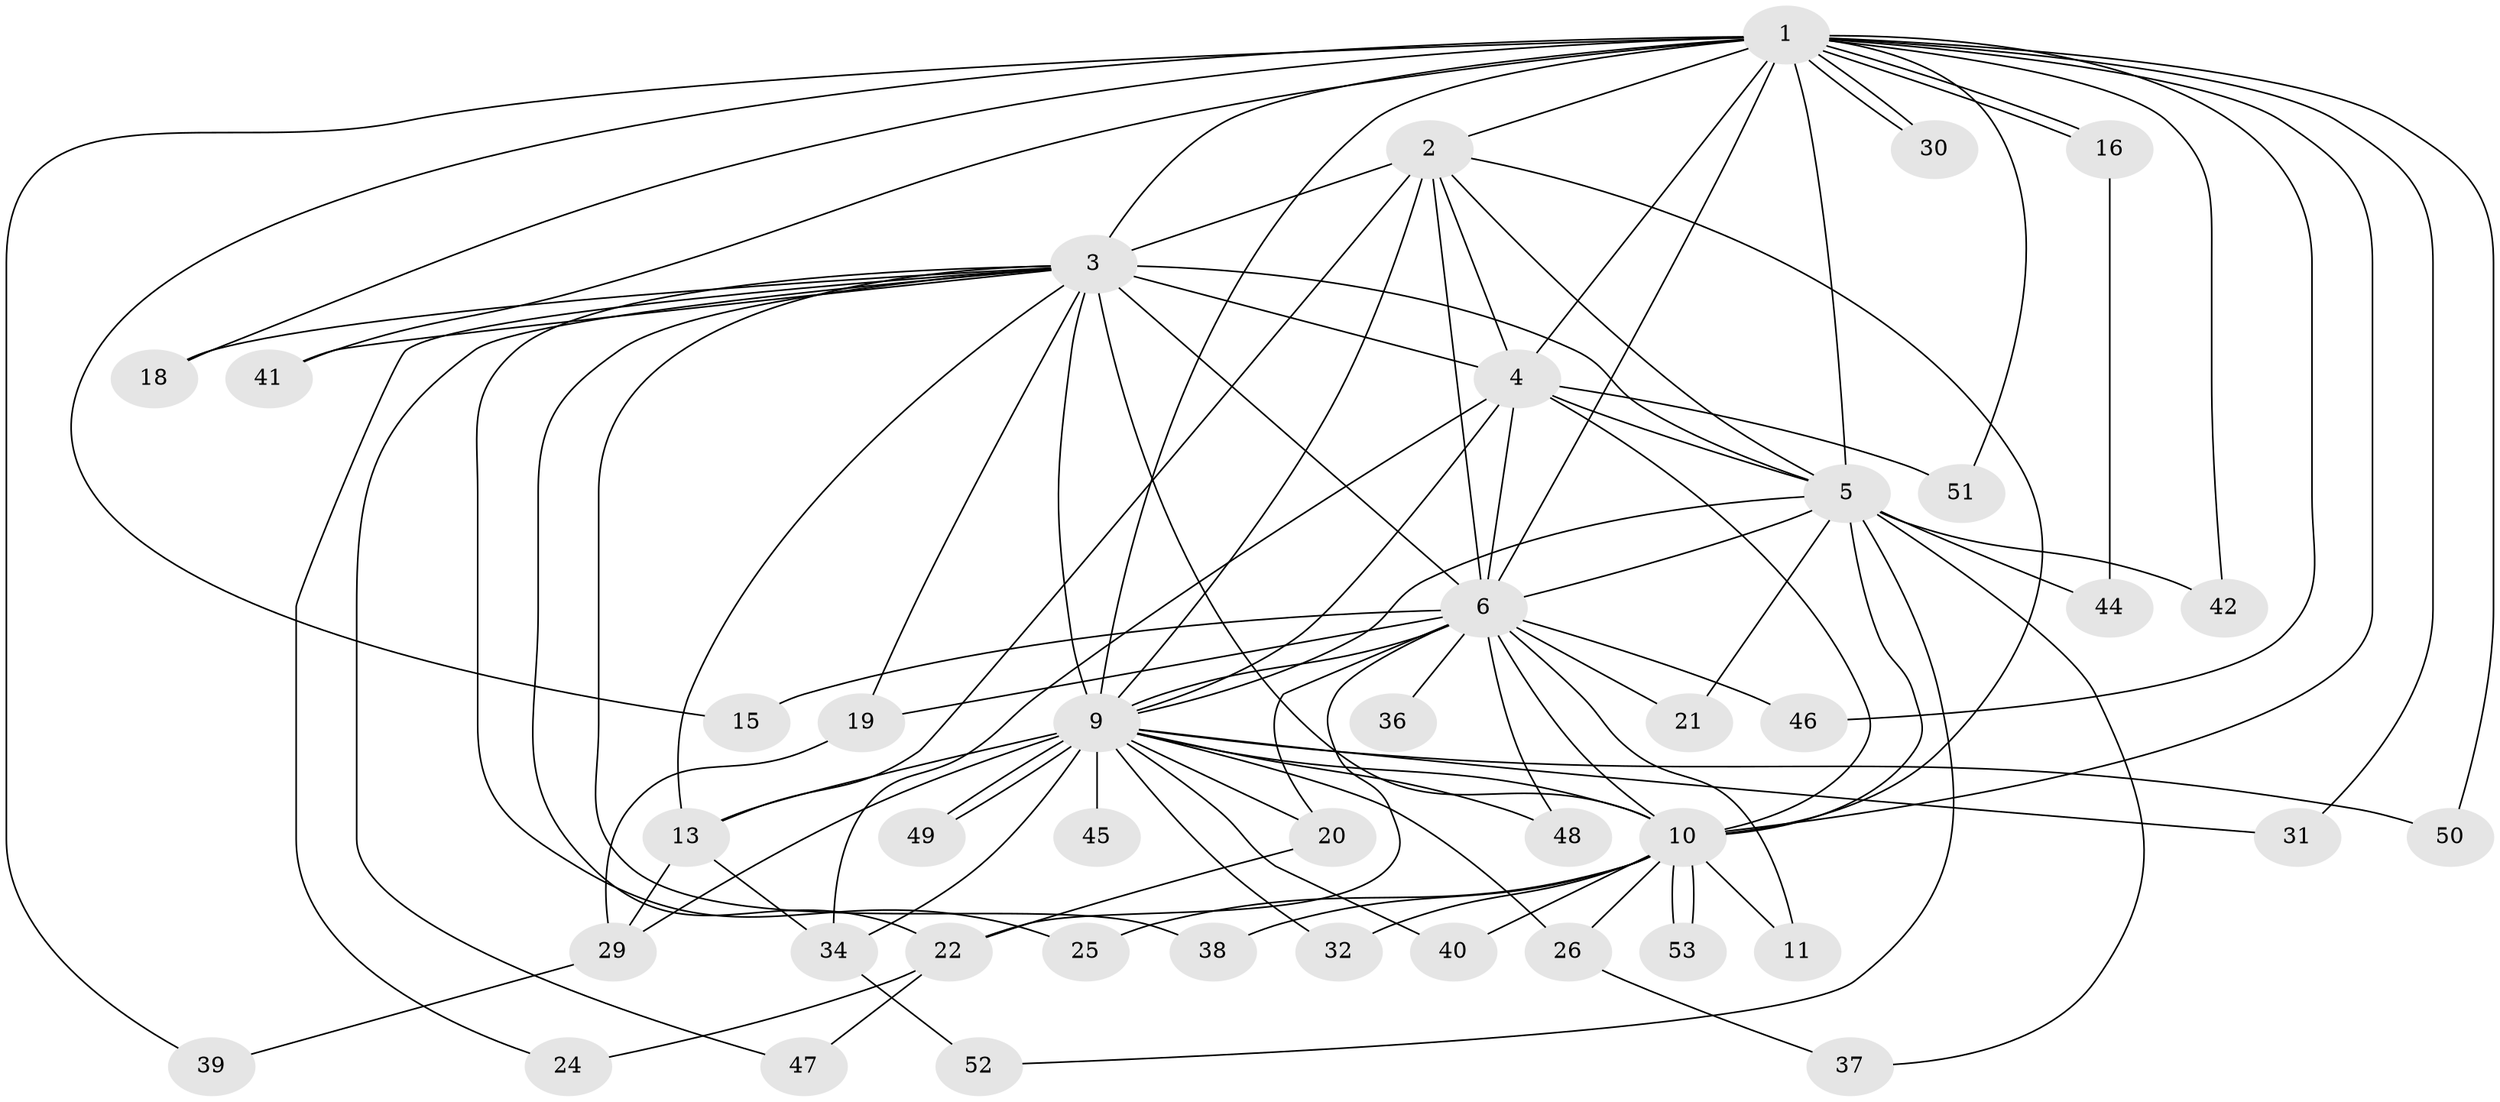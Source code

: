 // Generated by graph-tools (version 1.1) at 2025/51/02/27/25 19:51:52]
// undirected, 42 vertices, 98 edges
graph export_dot {
graph [start="1"]
  node [color=gray90,style=filled];
  1 [super="+23"];
  2 [super="+14"];
  3 [super="+8"];
  4 [super="+17"];
  5 [super="+12"];
  6 [super="+7"];
  9 [super="+35"];
  10 [super="+28"];
  11;
  13;
  15;
  16;
  18;
  19;
  20;
  21;
  22 [super="+27"];
  24;
  25;
  26;
  29 [super="+33"];
  30;
  31;
  32;
  34 [super="+43"];
  36;
  37;
  38;
  39;
  40;
  41;
  42;
  44;
  45;
  46;
  47;
  48;
  49;
  50;
  51;
  52;
  53;
  1 -- 2;
  1 -- 3 [weight=2];
  1 -- 4;
  1 -- 5;
  1 -- 6 [weight=3];
  1 -- 9;
  1 -- 10;
  1 -- 15;
  1 -- 16;
  1 -- 16;
  1 -- 18;
  1 -- 30;
  1 -- 30;
  1 -- 31;
  1 -- 39;
  1 -- 42;
  1 -- 46;
  1 -- 50;
  1 -- 51;
  1 -- 41;
  2 -- 3 [weight=2];
  2 -- 4;
  2 -- 5;
  2 -- 6 [weight=2];
  2 -- 9;
  2 -- 10;
  2 -- 13;
  3 -- 4 [weight=2];
  3 -- 5 [weight=2];
  3 -- 6 [weight=4];
  3 -- 9 [weight=2];
  3 -- 10 [weight=2];
  3 -- 13;
  3 -- 18;
  3 -- 24;
  3 -- 25;
  3 -- 38;
  3 -- 41;
  3 -- 47;
  3 -- 19;
  3 -- 22;
  4 -- 5 [weight=2];
  4 -- 6 [weight=2];
  4 -- 9;
  4 -- 10 [weight=2];
  4 -- 51;
  4 -- 34;
  5 -- 6 [weight=2];
  5 -- 9;
  5 -- 10;
  5 -- 21;
  5 -- 37;
  5 -- 42;
  5 -- 44;
  5 -- 52;
  6 -- 9 [weight=2];
  6 -- 10 [weight=2];
  6 -- 11;
  6 -- 36 [weight=2];
  6 -- 46;
  6 -- 15;
  6 -- 19;
  6 -- 20;
  6 -- 21;
  6 -- 22;
  6 -- 48;
  9 -- 10 [weight=2];
  9 -- 13;
  9 -- 20;
  9 -- 26;
  9 -- 29;
  9 -- 31;
  9 -- 34;
  9 -- 40;
  9 -- 45 [weight=2];
  9 -- 49;
  9 -- 49;
  9 -- 50;
  9 -- 32;
  9 -- 48;
  10 -- 11;
  10 -- 25;
  10 -- 26;
  10 -- 32 [weight=2];
  10 -- 38;
  10 -- 40;
  10 -- 53;
  10 -- 53;
  13 -- 34;
  13 -- 29;
  16 -- 44;
  19 -- 29;
  20 -- 22;
  22 -- 24;
  22 -- 47;
  26 -- 37;
  29 -- 39;
  34 -- 52;
}
